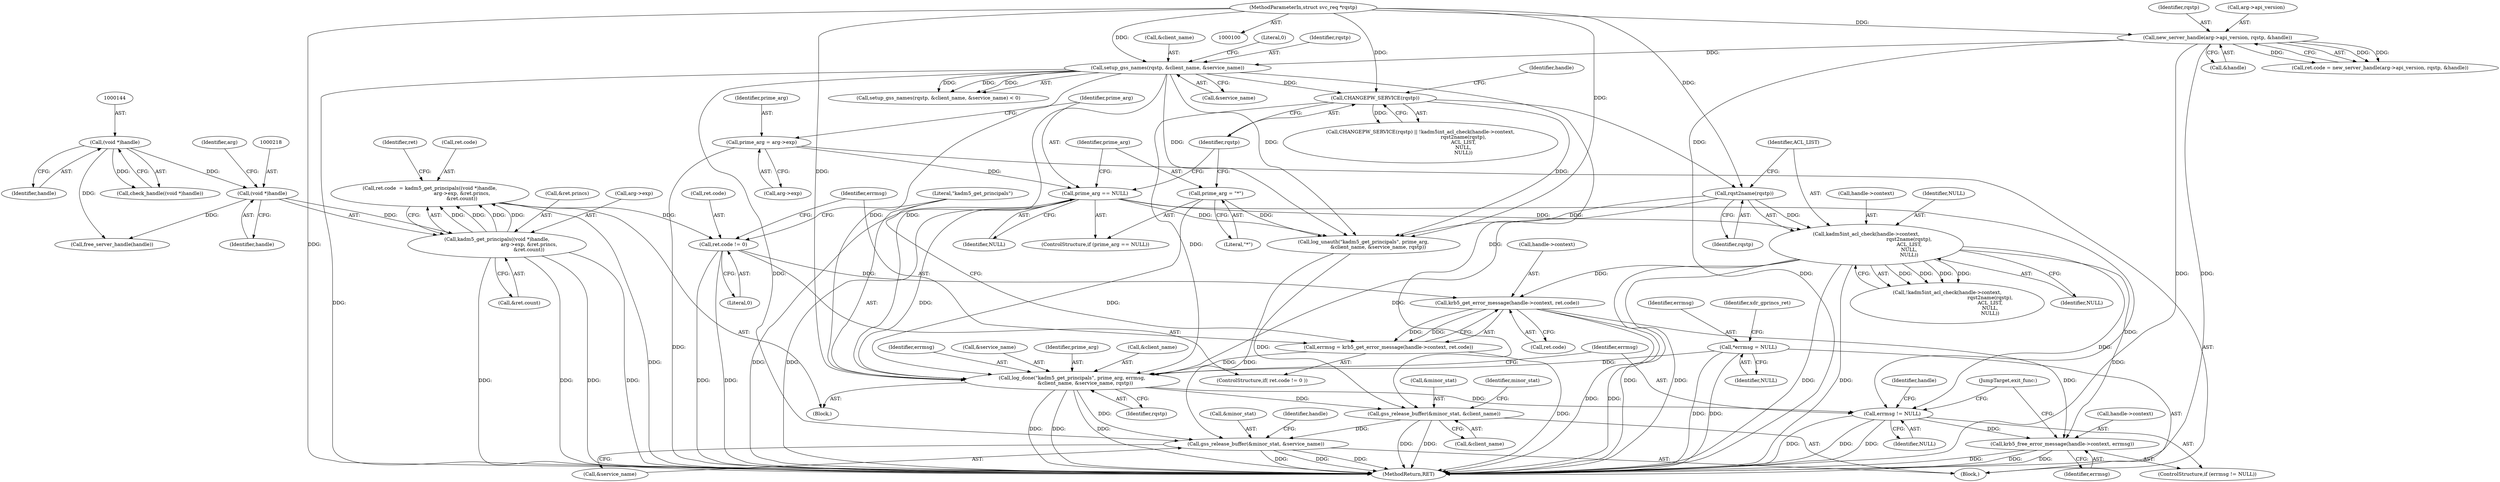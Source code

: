 digraph "0_krb5_83ed75feba32e46f736fcce0d96a0445f29b96c2_11@pointer" {
"1000246" [label="(Call,log_done(\"kadm5_get_principals\", prime_arg, errmsg,\n                 &client_name, &service_name, rqstp))"];
"1000179" [label="(Call,prime_arg = \"*\")"];
"1000176" [label="(Call,prime_arg == NULL)"];
"1000170" [label="(Call,prime_arg = arg->exp)"];
"1000237" [label="(Call,errmsg = krb5_get_error_message(handle->context, ret.code))"];
"1000239" [label="(Call,krb5_get_error_message(handle->context, ret.code))"];
"1000187" [label="(Call,kadm5int_acl_check(handle->context,\n                                                       rqst2name(rqstp),\n                                                       ACL_LIST,\n                                                       NULL,\n                                                       NULL))"];
"1000191" [label="(Call,rqst2name(rqstp))"];
"1000184" [label="(Call,CHANGEPW_SERVICE(rqstp))"];
"1000156" [label="(Call,setup_gss_names(rqstp, &client_name, &service_name))"];
"1000129" [label="(Call,new_server_handle(arg->api_version, rqstp, &handle))"];
"1000102" [label="(MethodParameterIn,struct svc_req *rqstp)"];
"1000232" [label="(Call,ret.code != 0)"];
"1000212" [label="(Call,ret.code  = kadm5_get_principals((void *)handle,\n                                         arg->exp, &ret.princs,\n                                         &ret.count))"];
"1000216" [label="(Call,kadm5_get_principals((void *)handle,\n                                         arg->exp, &ret.princs,\n                                         &ret.count))"];
"1000217" [label="(Call,(void *)handle)"];
"1000143" [label="(Call,(void *)handle)"];
"1000117" [label="(Call,*errmsg = NULL)"];
"1000256" [label="(Call,errmsg != NULL)"];
"1000259" [label="(Call,krb5_free_error_message(handle->context, errmsg))"];
"1000265" [label="(Call,gss_release_buffer(&minor_stat, &client_name))"];
"1000270" [label="(Call,gss_release_buffer(&minor_stat, &service_name))"];
"1000249" [label="(Identifier,errmsg)"];
"1000189" [label="(Identifier,handle)"];
"1000265" [label="(Call,gss_release_buffer(&minor_stat, &client_name))"];
"1000117" [label="(Call,*errmsg = NULL)"];
"1000243" [label="(Call,ret.code)"];
"1000180" [label="(Identifier,prime_arg)"];
"1000191" [label="(Call,rqst2name(rqstp))"];
"1000254" [label="(Identifier,rqstp)"];
"1000176" [label="(Call,prime_arg == NULL)"];
"1000187" [label="(Call,kadm5int_acl_check(handle->context,\n                                                       rqst2name(rqstp),\n                                                       ACL_LIST,\n                                                       NULL,\n                                                       NULL))"];
"1000175" [label="(ControlStructure,if (prime_arg == NULL))"];
"1000158" [label="(Call,&client_name)"];
"1000134" [label="(Call,&handle)"];
"1000271" [label="(Call,&minor_stat)"];
"1000103" [label="(Block,)"];
"1000162" [label="(Literal,0)"];
"1000188" [label="(Call,handle->context)"];
"1000125" [label="(Call,ret.code = new_server_handle(arg->api_version, rqstp, &handle))"];
"1000102" [label="(MethodParameterIn,struct svc_req *rqstp)"];
"1000179" [label="(Call,prime_arg = \"*\")"];
"1000232" [label="(Call,ret.code != 0)"];
"1000266" [label="(Call,&minor_stat)"];
"1000275" [label="(Call,free_server_handle(handle))"];
"1000212" [label="(Call,ret.code  = kadm5_get_principals((void *)handle,\n                                         arg->exp, &ret.princs,\n                                         &ret.count))"];
"1000256" [label="(Call,errmsg != NULL)"];
"1000236" [label="(Literal,0)"];
"1000178" [label="(Identifier,NULL)"];
"1000118" [label="(Identifier,errmsg)"];
"1000255" [label="(ControlStructure,if (errmsg != NULL))"];
"1000227" [label="(Call,&ret.count)"];
"1000216" [label="(Call,kadm5_get_principals((void *)handle,\n                                         arg->exp, &ret.princs,\n                                         &ret.count))"];
"1000246" [label="(Call,log_done(\"kadm5_get_principals\", prime_arg, errmsg,\n                 &client_name, &service_name, rqstp))"];
"1000238" [label="(Identifier,errmsg)"];
"1000172" [label="(Call,arg->exp)"];
"1000231" [label="(ControlStructure,if( ret.code != 0 ))"];
"1000259" [label="(Call,krb5_free_error_message(handle->context, errmsg))"];
"1000217" [label="(Call,(void *)handle)"];
"1000280" [label="(MethodReturn,RET)"];
"1000234" [label="(Identifier,ret)"];
"1000160" [label="(Call,&service_name)"];
"1000143" [label="(Call,(void *)handle)"];
"1000268" [label="(Call,&client_name)"];
"1000130" [label="(Call,arg->api_version)"];
"1000184" [label="(Call,CHANGEPW_SERVICE(rqstp))"];
"1000142" [label="(Call,check_handle((void *)handle))"];
"1000221" [label="(Identifier,arg)"];
"1000237" [label="(Call,errmsg = krb5_get_error_message(handle->context, ret.code))"];
"1000264" [label="(JumpTarget,exit_func:)"];
"1000270" [label="(Call,gss_release_buffer(&minor_stat, &service_name))"];
"1000240" [label="(Call,handle->context)"];
"1000133" [label="(Identifier,rqstp)"];
"1000193" [label="(Identifier,ACL_LIST)"];
"1000276" [label="(Identifier,handle)"];
"1000129" [label="(Call,new_server_handle(arg->api_version, rqstp, &handle))"];
"1000186" [label="(Call,!kadm5int_acl_check(handle->context,\n                                                       rqst2name(rqstp),\n                                                       ACL_LIST,\n                                                       NULL,\n                                                       NULL))"];
"1000156" [label="(Call,setup_gss_names(rqstp, &client_name, &service_name))"];
"1000257" [label="(Identifier,errmsg)"];
"1000211" [label="(Block,)"];
"1000263" [label="(Identifier,errmsg)"];
"1000272" [label="(Identifier,minor_stat)"];
"1000239" [label="(Call,krb5_get_error_message(handle->context, ret.code))"];
"1000192" [label="(Identifier,rqstp)"];
"1000183" [label="(Call,CHANGEPW_SERVICE(rqstp) || !kadm5int_acl_check(handle->context,\n                                                       rqst2name(rqstp),\n                                                       ACL_LIST,\n                                                       NULL,\n                                                       NULL))"];
"1000195" [label="(Identifier,NULL)"];
"1000185" [label="(Identifier,rqstp)"];
"1000252" [label="(Call,&service_name)"];
"1000177" [label="(Identifier,prime_arg)"];
"1000233" [label="(Call,ret.code)"];
"1000155" [label="(Call,setup_gss_names(rqstp, &client_name, &service_name) < 0)"];
"1000202" [label="(Call,log_unauth(\"kadm5_get_principals\", prime_arg,\n                   &client_name, &service_name, rqstp))"];
"1000171" [label="(Identifier,prime_arg)"];
"1000248" [label="(Identifier,prime_arg)"];
"1000247" [label="(Literal,\"kadm5_get_principals\")"];
"1000220" [label="(Call,arg->exp)"];
"1000219" [label="(Identifier,handle)"];
"1000170" [label="(Call,prime_arg = arg->exp)"];
"1000145" [label="(Identifier,handle)"];
"1000223" [label="(Call,&ret.princs)"];
"1000157" [label="(Identifier,rqstp)"];
"1000194" [label="(Identifier,NULL)"];
"1000119" [label="(Identifier,NULL)"];
"1000213" [label="(Call,ret.code)"];
"1000258" [label="(Identifier,NULL)"];
"1000260" [label="(Call,handle->context)"];
"1000273" [label="(Call,&service_name)"];
"1000181" [label="(Literal,\"*\")"];
"1000261" [label="(Identifier,handle)"];
"1000250" [label="(Call,&client_name)"];
"1000121" [label="(Identifier,xdr_gprincs_ret)"];
"1000246" -> "1000211"  [label="AST: "];
"1000246" -> "1000254"  [label="CFG: "];
"1000247" -> "1000246"  [label="AST: "];
"1000248" -> "1000246"  [label="AST: "];
"1000249" -> "1000246"  [label="AST: "];
"1000250" -> "1000246"  [label="AST: "];
"1000252" -> "1000246"  [label="AST: "];
"1000254" -> "1000246"  [label="AST: "];
"1000257" -> "1000246"  [label="CFG: "];
"1000246" -> "1000280"  [label="DDG: "];
"1000246" -> "1000280"  [label="DDG: "];
"1000246" -> "1000280"  [label="DDG: "];
"1000179" -> "1000246"  [label="DDG: "];
"1000176" -> "1000246"  [label="DDG: "];
"1000237" -> "1000246"  [label="DDG: "];
"1000117" -> "1000246"  [label="DDG: "];
"1000156" -> "1000246"  [label="DDG: "];
"1000156" -> "1000246"  [label="DDG: "];
"1000184" -> "1000246"  [label="DDG: "];
"1000191" -> "1000246"  [label="DDG: "];
"1000102" -> "1000246"  [label="DDG: "];
"1000246" -> "1000256"  [label="DDG: "];
"1000246" -> "1000265"  [label="DDG: "];
"1000246" -> "1000270"  [label="DDG: "];
"1000179" -> "1000175"  [label="AST: "];
"1000179" -> "1000181"  [label="CFG: "];
"1000180" -> "1000179"  [label="AST: "];
"1000181" -> "1000179"  [label="AST: "];
"1000185" -> "1000179"  [label="CFG: "];
"1000179" -> "1000202"  [label="DDG: "];
"1000176" -> "1000175"  [label="AST: "];
"1000176" -> "1000178"  [label="CFG: "];
"1000177" -> "1000176"  [label="AST: "];
"1000178" -> "1000176"  [label="AST: "];
"1000180" -> "1000176"  [label="CFG: "];
"1000185" -> "1000176"  [label="CFG: "];
"1000176" -> "1000280"  [label="DDG: "];
"1000176" -> "1000280"  [label="DDG: "];
"1000170" -> "1000176"  [label="DDG: "];
"1000176" -> "1000187"  [label="DDG: "];
"1000176" -> "1000202"  [label="DDG: "];
"1000176" -> "1000256"  [label="DDG: "];
"1000170" -> "1000103"  [label="AST: "];
"1000170" -> "1000172"  [label="CFG: "];
"1000171" -> "1000170"  [label="AST: "];
"1000172" -> "1000170"  [label="AST: "];
"1000177" -> "1000170"  [label="CFG: "];
"1000170" -> "1000280"  [label="DDG: "];
"1000237" -> "1000231"  [label="AST: "];
"1000237" -> "1000239"  [label="CFG: "];
"1000238" -> "1000237"  [label="AST: "];
"1000239" -> "1000237"  [label="AST: "];
"1000247" -> "1000237"  [label="CFG: "];
"1000237" -> "1000280"  [label="DDG: "];
"1000239" -> "1000237"  [label="DDG: "];
"1000239" -> "1000237"  [label="DDG: "];
"1000239" -> "1000243"  [label="CFG: "];
"1000240" -> "1000239"  [label="AST: "];
"1000243" -> "1000239"  [label="AST: "];
"1000239" -> "1000280"  [label="DDG: "];
"1000239" -> "1000280"  [label="DDG: "];
"1000187" -> "1000239"  [label="DDG: "];
"1000232" -> "1000239"  [label="DDG: "];
"1000239" -> "1000259"  [label="DDG: "];
"1000187" -> "1000186"  [label="AST: "];
"1000187" -> "1000195"  [label="CFG: "];
"1000188" -> "1000187"  [label="AST: "];
"1000191" -> "1000187"  [label="AST: "];
"1000193" -> "1000187"  [label="AST: "];
"1000194" -> "1000187"  [label="AST: "];
"1000195" -> "1000187"  [label="AST: "];
"1000186" -> "1000187"  [label="CFG: "];
"1000187" -> "1000280"  [label="DDG: "];
"1000187" -> "1000280"  [label="DDG: "];
"1000187" -> "1000280"  [label="DDG: "];
"1000187" -> "1000280"  [label="DDG: "];
"1000187" -> "1000186"  [label="DDG: "];
"1000187" -> "1000186"  [label="DDG: "];
"1000187" -> "1000186"  [label="DDG: "];
"1000187" -> "1000186"  [label="DDG: "];
"1000191" -> "1000187"  [label="DDG: "];
"1000187" -> "1000256"  [label="DDG: "];
"1000187" -> "1000259"  [label="DDG: "];
"1000191" -> "1000192"  [label="CFG: "];
"1000192" -> "1000191"  [label="AST: "];
"1000193" -> "1000191"  [label="CFG: "];
"1000184" -> "1000191"  [label="DDG: "];
"1000102" -> "1000191"  [label="DDG: "];
"1000191" -> "1000202"  [label="DDG: "];
"1000184" -> "1000183"  [label="AST: "];
"1000184" -> "1000185"  [label="CFG: "];
"1000185" -> "1000184"  [label="AST: "];
"1000189" -> "1000184"  [label="CFG: "];
"1000183" -> "1000184"  [label="CFG: "];
"1000184" -> "1000183"  [label="DDG: "];
"1000156" -> "1000184"  [label="DDG: "];
"1000102" -> "1000184"  [label="DDG: "];
"1000184" -> "1000202"  [label="DDG: "];
"1000156" -> "1000155"  [label="AST: "];
"1000156" -> "1000160"  [label="CFG: "];
"1000157" -> "1000156"  [label="AST: "];
"1000158" -> "1000156"  [label="AST: "];
"1000160" -> "1000156"  [label="AST: "];
"1000162" -> "1000156"  [label="CFG: "];
"1000156" -> "1000280"  [label="DDG: "];
"1000156" -> "1000155"  [label="DDG: "];
"1000156" -> "1000155"  [label="DDG: "];
"1000156" -> "1000155"  [label="DDG: "];
"1000129" -> "1000156"  [label="DDG: "];
"1000102" -> "1000156"  [label="DDG: "];
"1000156" -> "1000202"  [label="DDG: "];
"1000156" -> "1000202"  [label="DDG: "];
"1000156" -> "1000265"  [label="DDG: "];
"1000156" -> "1000270"  [label="DDG: "];
"1000129" -> "1000125"  [label="AST: "];
"1000129" -> "1000134"  [label="CFG: "];
"1000130" -> "1000129"  [label="AST: "];
"1000133" -> "1000129"  [label="AST: "];
"1000134" -> "1000129"  [label="AST: "];
"1000125" -> "1000129"  [label="CFG: "];
"1000129" -> "1000280"  [label="DDG: "];
"1000129" -> "1000280"  [label="DDG: "];
"1000129" -> "1000280"  [label="DDG: "];
"1000129" -> "1000125"  [label="DDG: "];
"1000129" -> "1000125"  [label="DDG: "];
"1000129" -> "1000125"  [label="DDG: "];
"1000102" -> "1000129"  [label="DDG: "];
"1000102" -> "1000100"  [label="AST: "];
"1000102" -> "1000280"  [label="DDG: "];
"1000102" -> "1000202"  [label="DDG: "];
"1000232" -> "1000231"  [label="AST: "];
"1000232" -> "1000236"  [label="CFG: "];
"1000233" -> "1000232"  [label="AST: "];
"1000236" -> "1000232"  [label="AST: "];
"1000238" -> "1000232"  [label="CFG: "];
"1000247" -> "1000232"  [label="CFG: "];
"1000232" -> "1000280"  [label="DDG: "];
"1000232" -> "1000280"  [label="DDG: "];
"1000212" -> "1000232"  [label="DDG: "];
"1000212" -> "1000211"  [label="AST: "];
"1000212" -> "1000216"  [label="CFG: "];
"1000213" -> "1000212"  [label="AST: "];
"1000216" -> "1000212"  [label="AST: "];
"1000234" -> "1000212"  [label="CFG: "];
"1000212" -> "1000280"  [label="DDG: "];
"1000216" -> "1000212"  [label="DDG: "];
"1000216" -> "1000212"  [label="DDG: "];
"1000216" -> "1000212"  [label="DDG: "];
"1000216" -> "1000212"  [label="DDG: "];
"1000216" -> "1000227"  [label="CFG: "];
"1000217" -> "1000216"  [label="AST: "];
"1000220" -> "1000216"  [label="AST: "];
"1000223" -> "1000216"  [label="AST: "];
"1000227" -> "1000216"  [label="AST: "];
"1000216" -> "1000280"  [label="DDG: "];
"1000216" -> "1000280"  [label="DDG: "];
"1000216" -> "1000280"  [label="DDG: "];
"1000216" -> "1000280"  [label="DDG: "];
"1000217" -> "1000216"  [label="DDG: "];
"1000217" -> "1000219"  [label="CFG: "];
"1000218" -> "1000217"  [label="AST: "];
"1000219" -> "1000217"  [label="AST: "];
"1000221" -> "1000217"  [label="CFG: "];
"1000143" -> "1000217"  [label="DDG: "];
"1000217" -> "1000275"  [label="DDG: "];
"1000143" -> "1000142"  [label="AST: "];
"1000143" -> "1000145"  [label="CFG: "];
"1000144" -> "1000143"  [label="AST: "];
"1000145" -> "1000143"  [label="AST: "];
"1000142" -> "1000143"  [label="CFG: "];
"1000143" -> "1000142"  [label="DDG: "];
"1000143" -> "1000275"  [label="DDG: "];
"1000117" -> "1000103"  [label="AST: "];
"1000117" -> "1000119"  [label="CFG: "];
"1000118" -> "1000117"  [label="AST: "];
"1000119" -> "1000117"  [label="AST: "];
"1000121" -> "1000117"  [label="CFG: "];
"1000117" -> "1000280"  [label="DDG: "];
"1000117" -> "1000280"  [label="DDG: "];
"1000256" -> "1000255"  [label="AST: "];
"1000256" -> "1000258"  [label="CFG: "];
"1000257" -> "1000256"  [label="AST: "];
"1000258" -> "1000256"  [label="AST: "];
"1000261" -> "1000256"  [label="CFG: "];
"1000264" -> "1000256"  [label="CFG: "];
"1000256" -> "1000280"  [label="DDG: "];
"1000256" -> "1000280"  [label="DDG: "];
"1000256" -> "1000280"  [label="DDG: "];
"1000256" -> "1000259"  [label="DDG: "];
"1000259" -> "1000255"  [label="AST: "];
"1000259" -> "1000263"  [label="CFG: "];
"1000260" -> "1000259"  [label="AST: "];
"1000263" -> "1000259"  [label="AST: "];
"1000264" -> "1000259"  [label="CFG: "];
"1000259" -> "1000280"  [label="DDG: "];
"1000259" -> "1000280"  [label="DDG: "];
"1000259" -> "1000280"  [label="DDG: "];
"1000265" -> "1000103"  [label="AST: "];
"1000265" -> "1000268"  [label="CFG: "];
"1000266" -> "1000265"  [label="AST: "];
"1000268" -> "1000265"  [label="AST: "];
"1000272" -> "1000265"  [label="CFG: "];
"1000265" -> "1000280"  [label="DDG: "];
"1000265" -> "1000280"  [label="DDG: "];
"1000202" -> "1000265"  [label="DDG: "];
"1000265" -> "1000270"  [label="DDG: "];
"1000270" -> "1000103"  [label="AST: "];
"1000270" -> "1000273"  [label="CFG: "];
"1000271" -> "1000270"  [label="AST: "];
"1000273" -> "1000270"  [label="AST: "];
"1000276" -> "1000270"  [label="CFG: "];
"1000270" -> "1000280"  [label="DDG: "];
"1000270" -> "1000280"  [label="DDG: "];
"1000270" -> "1000280"  [label="DDG: "];
"1000202" -> "1000270"  [label="DDG: "];
}
